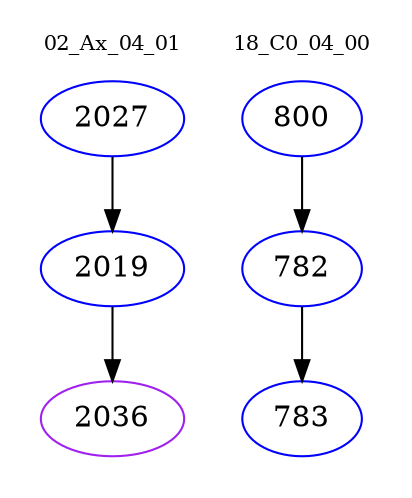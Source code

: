 digraph{
subgraph cluster_0 {
color = white
label = "02_Ax_04_01";
fontsize=10;
T0_2027 [label="2027", color="blue"]
T0_2027 -> T0_2019 [color="black"]
T0_2019 [label="2019", color="blue"]
T0_2019 -> T0_2036 [color="black"]
T0_2036 [label="2036", color="purple"]
}
subgraph cluster_1 {
color = white
label = "18_C0_04_00";
fontsize=10;
T1_800 [label="800", color="blue"]
T1_800 -> T1_782 [color="black"]
T1_782 [label="782", color="blue"]
T1_782 -> T1_783 [color="black"]
T1_783 [label="783", color="blue"]
}
}
